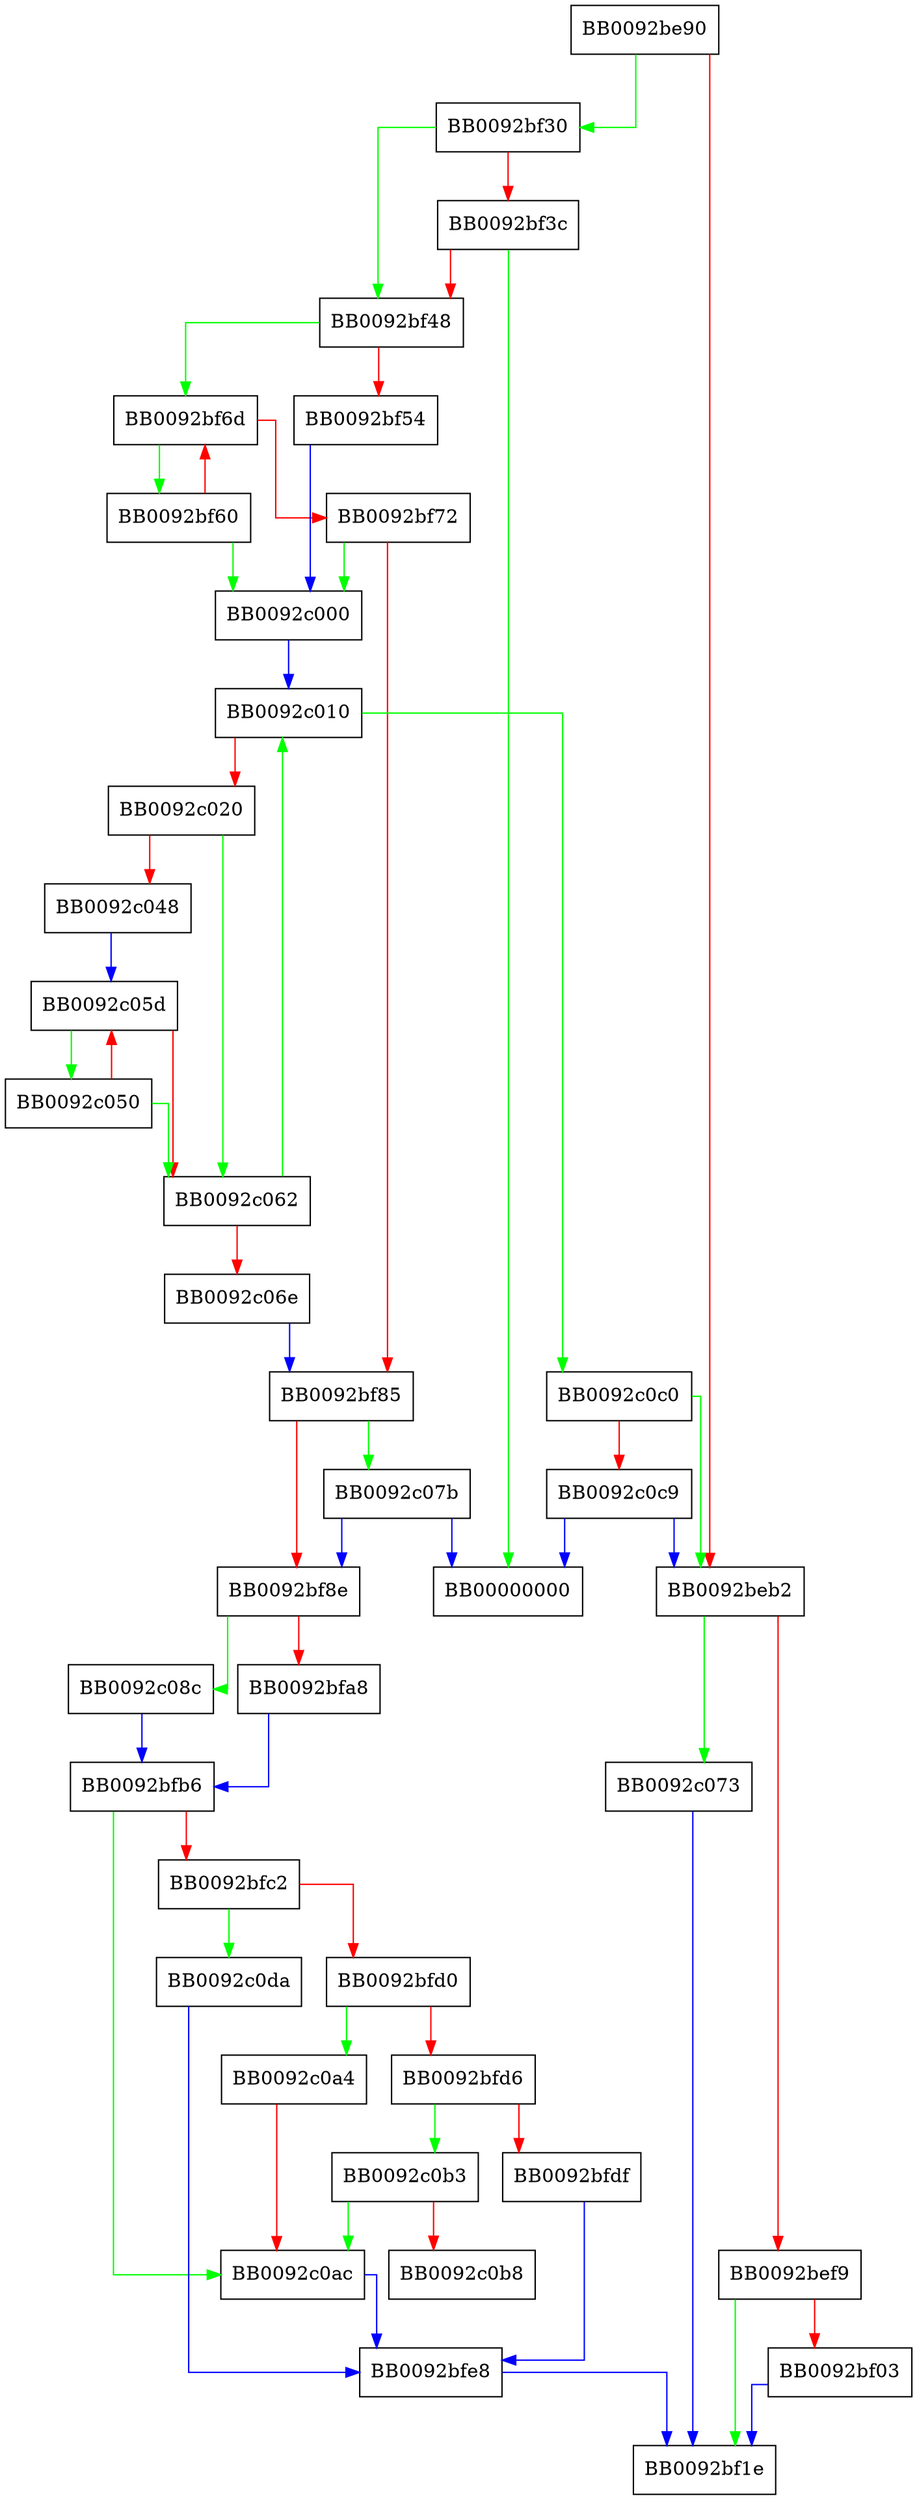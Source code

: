 digraph _Unwind_Find_FDE {
  node [shape="box"];
  graph [splines=ortho];
  BB0092be90 -> BB0092bf30 [color="green"];
  BB0092be90 -> BB0092beb2 [color="red"];
  BB0092beb2 -> BB0092c073 [color="green"];
  BB0092beb2 -> BB0092bef9 [color="red"];
  BB0092bef9 -> BB0092bf1e [color="green"];
  BB0092bef9 -> BB0092bf03 [color="red"];
  BB0092bf03 -> BB0092bf1e [color="blue"];
  BB0092bf30 -> BB0092bf48 [color="green"];
  BB0092bf30 -> BB0092bf3c [color="red"];
  BB0092bf3c -> BB00000000 [color="green"];
  BB0092bf3c -> BB0092bf48 [color="red"];
  BB0092bf48 -> BB0092bf6d [color="green"];
  BB0092bf48 -> BB0092bf54 [color="red"];
  BB0092bf54 -> BB0092c000 [color="blue"];
  BB0092bf60 -> BB0092c000 [color="green"];
  BB0092bf60 -> BB0092bf6d [color="red"];
  BB0092bf6d -> BB0092bf60 [color="green"];
  BB0092bf6d -> BB0092bf72 [color="red"];
  BB0092bf72 -> BB0092c000 [color="green"];
  BB0092bf72 -> BB0092bf85 [color="red"];
  BB0092bf85 -> BB0092c07b [color="green"];
  BB0092bf85 -> BB0092bf8e [color="red"];
  BB0092bf8e -> BB0092c08c [color="green"];
  BB0092bf8e -> BB0092bfa8 [color="red"];
  BB0092bfa8 -> BB0092bfb6 [color="blue"];
  BB0092bfb6 -> BB0092c0ac [color="green"];
  BB0092bfb6 -> BB0092bfc2 [color="red"];
  BB0092bfc2 -> BB0092c0da [color="green"];
  BB0092bfc2 -> BB0092bfd0 [color="red"];
  BB0092bfd0 -> BB0092c0a4 [color="green"];
  BB0092bfd0 -> BB0092bfd6 [color="red"];
  BB0092bfd6 -> BB0092c0b3 [color="green"];
  BB0092bfd6 -> BB0092bfdf [color="red"];
  BB0092bfdf -> BB0092bfe8 [color="blue"];
  BB0092bfe8 -> BB0092bf1e [color="blue"];
  BB0092c000 -> BB0092c010 [color="blue"];
  BB0092c010 -> BB0092c0c0 [color="green"];
  BB0092c010 -> BB0092c020 [color="red"];
  BB0092c020 -> BB0092c062 [color="green"];
  BB0092c020 -> BB0092c048 [color="red"];
  BB0092c048 -> BB0092c05d [color="blue"];
  BB0092c050 -> BB0092c062 [color="green"];
  BB0092c050 -> BB0092c05d [color="red"];
  BB0092c05d -> BB0092c050 [color="green"];
  BB0092c05d -> BB0092c062 [color="red"];
  BB0092c062 -> BB0092c010 [color="green"];
  BB0092c062 -> BB0092c06e [color="red"];
  BB0092c06e -> BB0092bf85 [color="blue"];
  BB0092c073 -> BB0092bf1e [color="blue"];
  BB0092c07b -> BB00000000 [color="blue"];
  BB0092c07b -> BB0092bf8e [color="blue"];
  BB0092c08c -> BB0092bfb6 [color="blue"];
  BB0092c0a4 -> BB0092c0ac [color="red"];
  BB0092c0ac -> BB0092bfe8 [color="blue"];
  BB0092c0b3 -> BB0092c0ac [color="green"];
  BB0092c0b3 -> BB0092c0b8 [color="red"];
  BB0092c0c0 -> BB0092beb2 [color="green"];
  BB0092c0c0 -> BB0092c0c9 [color="red"];
  BB0092c0c9 -> BB00000000 [color="blue"];
  BB0092c0c9 -> BB0092beb2 [color="blue"];
  BB0092c0da -> BB0092bfe8 [color="blue"];
}